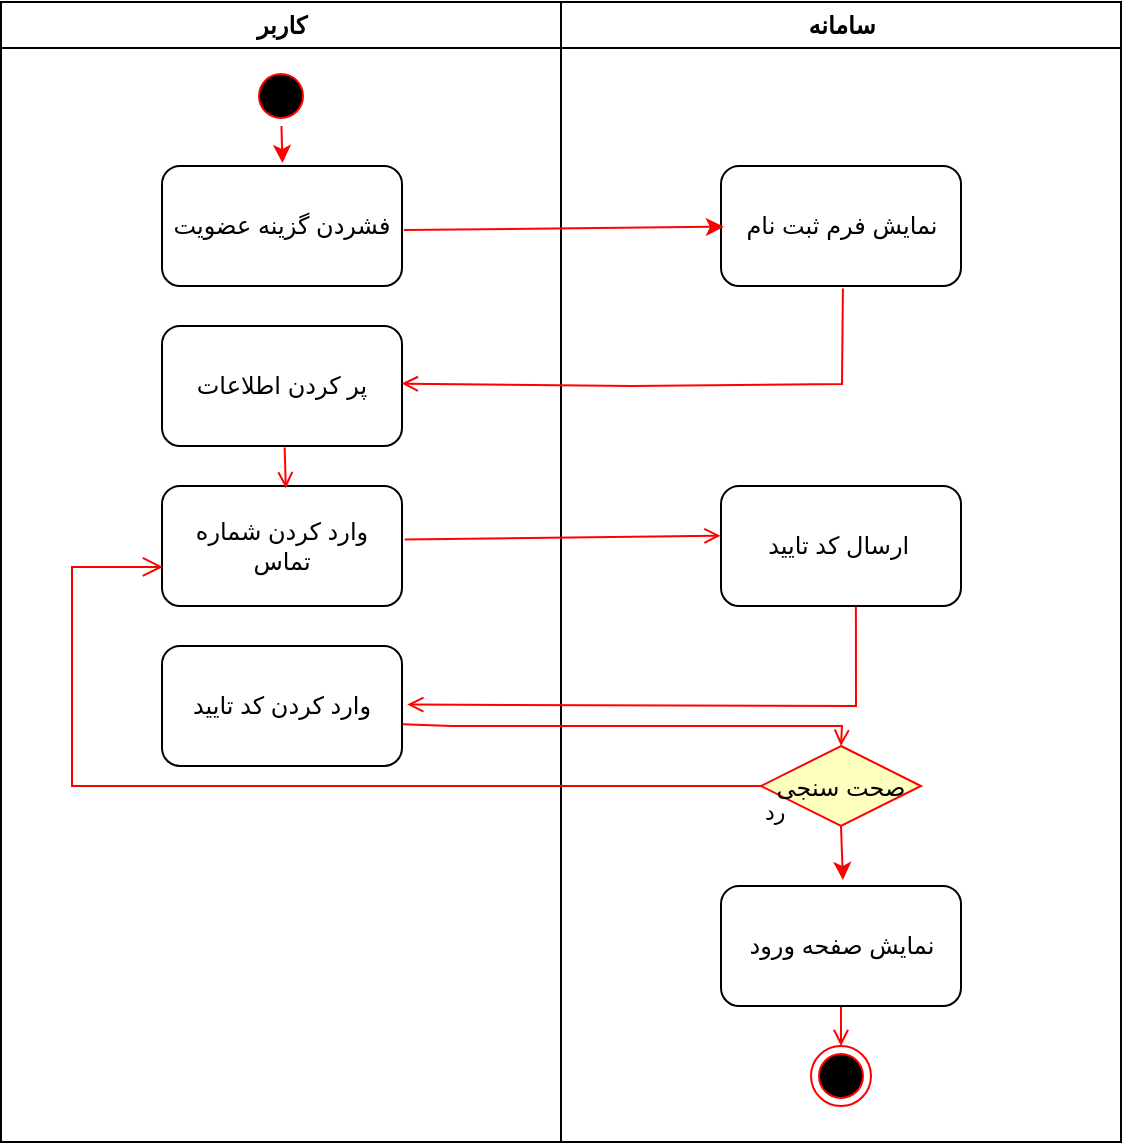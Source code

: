 <mxfile version="20.7.4" type="device" pages="3"><diagram name="ثبت کاربر" id="e7e014a7-5840-1c2e-5031-d8a46d1fe8dd"><mxGraphModel dx="1313" dy="654" grid="1" gridSize="10" guides="1" tooltips="1" connect="1" arrows="1" fold="1" page="1" pageScale="1" pageWidth="1169" pageHeight="826" background="none" math="0" shadow="0"><root><mxCell id="0"/><mxCell id="1" parent="0"/><mxCell id="3" value="کاربر" style="swimlane;whiteSpace=wrap" parent="1" vertex="1"><mxGeometry x="444.5" y="128" width="280" height="570" as="geometry"/></mxCell><mxCell id="13" value="" style="ellipse;shape=startState;fillColor=#000000;strokeColor=#ff0000;" parent="3" vertex="1"><mxGeometry x="125" y="32" width="30" height="30" as="geometry"/></mxCell><mxCell id="oexe1q9IaSBwBI4Qt1IO-45" value="پر کردن اطلاعات" style="rounded=1;whiteSpace=wrap;html=1;" parent="3" vertex="1"><mxGeometry x="80.5" y="162" width="120" height="60" as="geometry"/></mxCell><mxCell id="oexe1q9IaSBwBI4Qt1IO-46" value="وارد کردن شماره تماس" style="rounded=1;whiteSpace=wrap;html=1;" parent="3" vertex="1"><mxGeometry x="80.5" y="242" width="120" height="60" as="geometry"/></mxCell><mxCell id="oexe1q9IaSBwBI4Qt1IO-48" value="" style="endArrow=open;strokeColor=#FF0000;endFill=1;rounded=0;exitX=0.511;exitY=1.012;exitDx=0;exitDy=0;exitPerimeter=0;entryX=0.516;entryY=0.019;entryDx=0;entryDy=0;entryPerimeter=0;" parent="3" source="oexe1q9IaSBwBI4Qt1IO-45" target="oexe1q9IaSBwBI4Qt1IO-46" edge="1"><mxGeometry relative="1" as="geometry"><mxPoint x="140.5" y="292" as="sourcePoint"/><mxPoint x="175.5" y="282" as="targetPoint"/><Array as="points"/></mxGeometry></mxCell><mxCell id="oexe1q9IaSBwBI4Qt1IO-51" value="وارد کردن کد تایید" style="rounded=1;whiteSpace=wrap;html=1;" parent="3" vertex="1"><mxGeometry x="80.5" y="322" width="120" height="60" as="geometry"/></mxCell><mxCell id="oexe1q9IaSBwBI4Qt1IO-43" value="فشردن گزینه عضویت" style="rounded=1;whiteSpace=wrap;html=1;" parent="3" vertex="1"><mxGeometry x="80.5" y="82" width="120" height="60" as="geometry"/></mxCell><mxCell id="oexe1q9IaSBwBI4Qt1IO-59" value="" style="endArrow=classic;html=1;rounded=0;entryX=0.502;entryY=-0.025;entryDx=0;entryDy=0;entryPerimeter=0;strokeColor=#FF0000;" parent="3" source="13" target="oexe1q9IaSBwBI4Qt1IO-43" edge="1"><mxGeometry width="50" height="50" relative="1" as="geometry"><mxPoint x="225.5" y="112" as="sourcePoint"/><mxPoint x="275.5" y="62" as="targetPoint"/></mxGeometry></mxCell><mxCell id="4" value="سامانه" style="swimlane;whiteSpace=wrap" parent="1" vertex="1"><mxGeometry x="724.5" y="128" width="280" height="570" as="geometry"/></mxCell><mxCell id="38" value="" style="ellipse;shape=endState;fillColor=#000000;strokeColor=#ff0000" parent="4" vertex="1"><mxGeometry x="125" y="522" width="30" height="30" as="geometry"/></mxCell><mxCell id="39" value="" style="endArrow=open;strokeColor=#FF0000;endFill=1;rounded=0" parent="4" source="oexe1q9IaSBwBI4Qt1IO-53" target="38" edge="1"><mxGeometry relative="1" as="geometry"><mxPoint x="140.5" y="472" as="sourcePoint"/></mxGeometry></mxCell><mxCell id="oexe1q9IaSBwBI4Qt1IO-44" value="نمایش فرم ثبت نام" style="rounded=1;whiteSpace=wrap;html=1;" parent="4" vertex="1"><mxGeometry x="80" y="82" width="120" height="60" as="geometry"/></mxCell><mxCell id="21" value="صحت سنجی" style="rhombus;fillColor=#ffffc0;strokeColor=#ff0000;" parent="4" vertex="1"><mxGeometry x="100" y="372" width="80" height="40" as="geometry"/></mxCell><mxCell id="oexe1q9IaSBwBI4Qt1IO-49" value="ارسال کد تایید&amp;nbsp;" style="rounded=1;whiteSpace=wrap;html=1;" parent="4" vertex="1"><mxGeometry x="80" y="242" width="120" height="60" as="geometry"/></mxCell><mxCell id="oexe1q9IaSBwBI4Qt1IO-53" value="نمایش صفحه ورود" style="rounded=1;whiteSpace=wrap;html=1;" parent="4" vertex="1"><mxGeometry x="80" y="442" width="120" height="60" as="geometry"/></mxCell><mxCell id="oexe1q9IaSBwBI4Qt1IO-62" value="" style="endArrow=classic;html=1;rounded=0;exitX=0.5;exitY=1;exitDx=0;exitDy=0;entryX=0.508;entryY=-0.05;entryDx=0;entryDy=0;entryPerimeter=0;strokeColor=#FF0000;" parent="4" source="21" target="oexe1q9IaSBwBI4Qt1IO-53" edge="1"><mxGeometry width="50" height="50" relative="1" as="geometry"><mxPoint x="-44.5" y="422" as="sourcePoint"/><mxPoint x="5.5" y="372" as="targetPoint"/></mxGeometry></mxCell><mxCell id="19" value="" style="endArrow=open;strokeColor=#FF0000;endFill=1;rounded=0;exitX=0.508;exitY=1.02;exitDx=0;exitDy=0;exitPerimeter=0;entryX=0.999;entryY=0.48;entryDx=0;entryDy=0;entryPerimeter=0;" parent="1" source="oexe1q9IaSBwBI4Qt1IO-44" target="oexe1q9IaSBwBI4Qt1IO-45" edge="1"><mxGeometry relative="1" as="geometry"><mxPoint x="519.16" y="390" as="sourcePoint"/><mxPoint x="519.16" y="470" as="targetPoint"/><Array as="points"><mxPoint x="865" y="319"/><mxPoint x="760" y="320"/></Array></mxGeometry></mxCell><mxCell id="24" value="" style="endArrow=open;strokeColor=#FF0000;endFill=1;rounded=0;exitX=1.003;exitY=0.653;exitDx=0;exitDy=0;exitPerimeter=0;entryX=0.5;entryY=0;entryDx=0;entryDy=0;" parent="1" source="oexe1q9IaSBwBI4Qt1IO-51" target="21" edge="1"><mxGeometry relative="1" as="geometry"><mxPoint x="574.5" y="373" as="sourcePoint"/><Array as="points"><mxPoint x="670" y="490"/><mxPoint x="865" y="490"/></Array></mxGeometry></mxCell><mxCell id="oexe1q9IaSBwBI4Qt1IO-50" value="" style="endArrow=open;strokeColor=#FF0000;endFill=1;rounded=0;exitX=1.011;exitY=0.445;exitDx=0;exitDy=0;exitPerimeter=0;entryX=-0.002;entryY=0.414;entryDx=0;entryDy=0;entryPerimeter=0;" parent="1" source="oexe1q9IaSBwBI4Qt1IO-46" target="oexe1q9IaSBwBI4Qt1IO-49" edge="1"><mxGeometry relative="1" as="geometry"><mxPoint x="968.1" y="433.2" as="sourcePoint"/><mxPoint x="800" y="397" as="targetPoint"/><Array as="points"/></mxGeometry></mxCell><mxCell id="oexe1q9IaSBwBI4Qt1IO-52" value="" style="endArrow=open;strokeColor=#FF0000;endFill=1;rounded=0;exitX=0.562;exitY=1.005;exitDx=0;exitDy=0;exitPerimeter=0;entryX=1.022;entryY=0.488;entryDx=0;entryDy=0;entryPerimeter=0;" parent="1" source="oexe1q9IaSBwBI4Qt1IO-49" target="oexe1q9IaSBwBI4Qt1IO-51" edge="1"><mxGeometry relative="1" as="geometry"><mxPoint x="850.0" y="535.5" as="sourcePoint"/><mxPoint x="630" y="580" as="targetPoint"/><Array as="points"><mxPoint x="872" y="480"/></Array></mxGeometry></mxCell><mxCell id="23" value="رد" style="edgeStyle=elbowEdgeStyle;elbow=horizontal;align=left;verticalAlign=top;endArrow=open;endSize=8;strokeColor=#FF0000;endFill=1;rounded=0;entryX=0.004;entryY=0.674;entryDx=0;entryDy=0;entryPerimeter=0;" parent="1" source="21" target="oexe1q9IaSBwBI4Qt1IO-46" edge="1"><mxGeometry x="-1" relative="1" as="geometry"><mxPoint x="639.5" y="478" as="targetPoint"/><Array as="points"><mxPoint x="480" y="560"/><mxPoint x="690" y="510"/><mxPoint x="689.5" y="510"/><mxPoint x="709.5" y="500"/></Array></mxGeometry></mxCell><mxCell id="oexe1q9IaSBwBI4Qt1IO-60" value="" style="endArrow=classic;html=1;rounded=0;exitX=1.008;exitY=0.534;exitDx=0;exitDy=0;exitPerimeter=0;entryX=0.012;entryY=0.506;entryDx=0;entryDy=0;entryPerimeter=0;strokeColor=#FF0000;" parent="1" source="oexe1q9IaSBwBI4Qt1IO-43" target="oexe1q9IaSBwBI4Qt1IO-44" edge="1"><mxGeometry width="50" height="50" relative="1" as="geometry"><mxPoint x="670" y="240" as="sourcePoint"/><mxPoint x="720" y="190" as="targetPoint"/></mxGeometry></mxCell></root></mxGraphModel></diagram><diagram id="T3lPVjPOgHdsrZuHSWs9" name="ثبت کسب‌وکار"><mxGraphModel dx="1909" dy="1056" grid="1" gridSize="10" guides="1" tooltips="1" connect="1" arrows="1" fold="1" page="1" pageScale="1" pageWidth="850" pageHeight="1100" math="0" shadow="0"><root><mxCell id="0"/><mxCell id="1" parent="0"/><mxCell id="rc983wYEVPIKFgPmI7Y_-9" value="سامانه" style="swimlane;whiteSpace=wrap" parent="1" vertex="1"><mxGeometry x="730" y="80" width="280" height="892" as="geometry"/></mxCell><mxCell id="rc983wYEVPIKFgPmI7Y_-12" value="نمایش دسته بندی" style="rounded=1;whiteSpace=wrap;html=1;" parent="rc983wYEVPIKFgPmI7Y_-9" vertex="1"><mxGeometry x="80" y="82" width="120" height="60" as="geometry"/></mxCell><mxCell id="rc983wYEVPIKFgPmI7Y_-13" value="صحت سنجی&#10;کد تایید" style="rhombus;fillColor=#ffffc0;strokeColor=#ff0000;" parent="rc983wYEVPIKFgPmI7Y_-9" vertex="1"><mxGeometry x="100" y="462" width="80" height="40" as="geometry"/></mxCell><mxCell id="rc983wYEVPIKFgPmI7Y_-14" value="ارسال کد تایید&amp;nbsp;" style="rounded=1;whiteSpace=wrap;html=1;" parent="rc983wYEVPIKFgPmI7Y_-9" vertex="1"><mxGeometry x="80" y="322" width="120" height="60" as="geometry"/></mxCell><mxCell id="rc983wYEVPIKFgPmI7Y_-49" value="نمایش فرم ثبت نام" style="rounded=1;whiteSpace=wrap;html=1;" parent="rc983wYEVPIKFgPmI7Y_-9" vertex="1"><mxGeometry x="80" y="202" width="120" height="60" as="geometry"/></mxCell><mxCell id="g-lJzcCEVTTedyhrF3Rb-29" value="نمایش مرحله دوم ثبت نام&lt;br&gt;ثبت محل دقیق و مجوز کسب" style="rounded=1;whiteSpace=wrap;html=1;" vertex="1" parent="rc983wYEVPIKFgPmI7Y_-9"><mxGeometry x="81.5" y="541" width="120" height="60" as="geometry"/></mxCell><mxCell id="g-lJzcCEVTTedyhrF3Rb-36" value="پر کردن اطلاعات ثانویه&lt;br&gt;آپلود مجوز" style="rounded=1;whiteSpace=wrap;html=1;" vertex="1" parent="rc983wYEVPIKFgPmI7Y_-9"><mxGeometry x="-198" y="581" width="120" height="60" as="geometry"/></mxCell><mxCell id="g-lJzcCEVTTedyhrF3Rb-42" value="رد" style="text;html=1;strokeColor=none;fillColor=none;align=center;verticalAlign=middle;whiteSpace=wrap;rounded=0;" vertex="1" parent="rc983wYEVPIKFgPmI7Y_-9"><mxGeometry x="376.5" y="931" width="60" height="30" as="geometry"/></mxCell><mxCell id="g-lJzcCEVTTedyhrF3Rb-45" value="" style="endArrow=open;strokeColor=#FF0000;endFill=1;rounded=0;exitX=0.503;exitY=1.009;exitDx=0;exitDy=0;exitPerimeter=0;entryX=1.001;entryY=0.484;entryDx=0;entryDy=0;entryPerimeter=0;" edge="1" parent="rc983wYEVPIKFgPmI7Y_-9" source="g-lJzcCEVTTedyhrF3Rb-29" target="g-lJzcCEVTTedyhrF3Rb-36"><mxGeometry relative="1" as="geometry"><mxPoint x="162.46" y="502.2" as="sourcePoint"/><mxPoint x="-58.12" y="549.8" as="targetPoint"/><Array as="points"><mxPoint x="141.5" y="610"/><mxPoint x="41.5" y="610"/></Array></mxGeometry></mxCell><mxCell id="g-lJzcCEVTTedyhrF3Rb-40" value="نمایش پنل کسب‌وکار" style="rounded=1;whiteSpace=wrap;html=1;" vertex="1" parent="rc983wYEVPIKFgPmI7Y_-9"><mxGeometry x="90" y="742" width="120" height="60" as="geometry"/></mxCell><mxCell id="rc983wYEVPIKFgPmI7Y_-54" value="" style="ellipse;shape=endState;fillColor=#000000;strokeColor=#ff0000" parent="rc983wYEVPIKFgPmI7Y_-9" vertex="1"><mxGeometry x="135" y="832" width="30" height="30" as="geometry"/></mxCell><mxCell id="g-lJzcCEVTTedyhrF3Rb-59" value="رد" style="edgeStyle=elbowEdgeStyle;elbow=horizontal;align=left;verticalAlign=top;endArrow=open;endSize=8;strokeColor=#FF0000;endFill=1;rounded=0;exitX=0.5;exitY=1;exitDx=0;exitDy=0;entryX=0.5;entryY=0;entryDx=0;entryDy=0;" edge="1" parent="rc983wYEVPIKFgPmI7Y_-9" source="g-lJzcCEVTTedyhrF3Rb-40" target="rc983wYEVPIKFgPmI7Y_-54"><mxGeometry x="-1" relative="1" as="geometry"><mxPoint x="-180.0" y="452.0" as="targetPoint"/><Array as="points"><mxPoint x="150" y="812"/><mxPoint x="-14.5" y="522"/><mxPoint x="-15" y="522"/><mxPoint x="5" y="512"/></Array><mxPoint x="120" y="502" as="sourcePoint"/></mxGeometry></mxCell><mxCell id="rc983wYEVPIKFgPmI7Y_-17" value="" style="endArrow=open;strokeColor=#FF0000;endFill=1;rounded=0;exitX=0.508;exitY=1.02;exitDx=0;exitDy=0;exitPerimeter=0;entryX=0.999;entryY=0.48;entryDx=0;entryDy=0;entryPerimeter=0;" parent="1" source="rc983wYEVPIKFgPmI7Y_-12" edge="1"><mxGeometry relative="1" as="geometry"><mxPoint x="524.66" y="342" as="sourcePoint"/><mxPoint x="650.38" y="270.8" as="targetPoint"/><Array as="points"><mxPoint x="870.5" y="271"/><mxPoint x="765.5" y="272"/></Array></mxGeometry></mxCell><mxCell id="rc983wYEVPIKFgPmI7Y_-18" value="" style="endArrow=open;strokeColor=#FF0000;endFill=1;rounded=0;exitX=1.024;exitY=0.676;exitDx=0;exitDy=0;exitPerimeter=0;entryX=0.5;entryY=0;entryDx=0;entryDy=0;" parent="1" source="rc983wYEVPIKFgPmI7Y_-44" target="rc983wYEVPIKFgPmI7Y_-13" edge="1"><mxGeometry relative="1" as="geometry"><mxPoint x="650.86" y="561.18" as="sourcePoint"/><Array as="points"><mxPoint x="690" y="523"/><mxPoint x="870" y="523"/></Array></mxGeometry></mxCell><mxCell id="rc983wYEVPIKFgPmI7Y_-19" value="" style="endArrow=open;strokeColor=#FF0000;endFill=1;rounded=0;exitX=0.996;exitY=0.45;exitDx=0;exitDy=0;exitPerimeter=0;entryX=-0.002;entryY=0.414;entryDx=0;entryDy=0;entryPerimeter=0;" parent="1" source="rc983wYEVPIKFgPmI7Y_-42" target="rc983wYEVPIKFgPmI7Y_-14" edge="1"><mxGeometry relative="1" as="geometry"><mxPoint x="651.82" y="468.7" as="sourcePoint"/><mxPoint x="805.5" y="469" as="targetPoint"/><Array as="points"/></mxGeometry></mxCell><mxCell id="rc983wYEVPIKFgPmI7Y_-20" value="" style="endArrow=open;strokeColor=#FF0000;endFill=1;rounded=0;exitX=0.562;exitY=1.005;exitDx=0;exitDy=0;exitPerimeter=0;entryX=1.019;entryY=0.471;entryDx=0;entryDy=0;entryPerimeter=0;" parent="1" source="rc983wYEVPIKFgPmI7Y_-14" target="rc983wYEVPIKFgPmI7Y_-44" edge="1"><mxGeometry relative="1" as="geometry"><mxPoint x="855.5" y="607.5" as="sourcePoint"/><mxPoint x="653.14" y="551.28" as="targetPoint"/><Array as="points"><mxPoint x="878" y="512"/></Array></mxGeometry></mxCell><mxCell id="rc983wYEVPIKFgPmI7Y_-21" value="رد" style="edgeStyle=elbowEdgeStyle;elbow=horizontal;align=left;verticalAlign=top;endArrow=open;endSize=8;strokeColor=#FF0000;endFill=1;rounded=0;" parent="1" source="rc983wYEVPIKFgPmI7Y_-13" edge="1"><mxGeometry x="-1" relative="1" as="geometry"><mxPoint x="530" y="512" as="targetPoint"/><Array as="points"><mxPoint x="485.5" y="632"/><mxPoint x="695.5" y="582"/><mxPoint x="695" y="582"/><mxPoint x="715" y="572"/></Array></mxGeometry></mxCell><mxCell id="rc983wYEVPIKFgPmI7Y_-22" value="" style="endArrow=classic;html=1;rounded=0;exitX=1.008;exitY=0.534;exitDx=0;exitDy=0;exitPerimeter=0;entryX=0.01;entryY=0.52;entryDx=0;entryDy=0;entryPerimeter=0;strokeColor=#FF0000;" parent="1" target="rc983wYEVPIKFgPmI7Y_-12" edge="1"><mxGeometry width="50" height="50" relative="1" as="geometry"><mxPoint x="651.46" y="194.04" as="sourcePoint"/><mxPoint x="725.5" y="142" as="targetPoint"/></mxGeometry></mxCell><mxCell id="rc983wYEVPIKFgPmI7Y_-23" value="ادمین" style="swimlane;whiteSpace=wrap" parent="1" vertex="1"><mxGeometry x="1010" y="80" width="280" height="892" as="geometry"/></mxCell><mxCell id="rc983wYEVPIKFgPmI7Y_-27" value="صحت سنجی&#10;اطلاعات" style="rhombus;fillColor=#ffffc0;strokeColor=#ff0000;" parent="rc983wYEVPIKFgPmI7Y_-23" vertex="1"><mxGeometry x="100" y="552" width="80" height="40" as="geometry"/></mxCell><mxCell id="rc983wYEVPIKFgPmI7Y_-28" value="تماس با صاحب کسب‌وکار" style="rounded=1;whiteSpace=wrap;html=1;" parent="rc983wYEVPIKFgPmI7Y_-23" vertex="1"><mxGeometry x="80" y="452" width="120" height="60" as="geometry"/></mxCell><mxCell id="rc983wYEVPIKFgPmI7Y_-30" value="" style="endArrow=classic;html=1;rounded=0;exitX=0.5;exitY=1;exitDx=0;exitDy=0;entryX=0.5;entryY=0;entryDx=0;entryDy=0;strokeColor=#FF0000;" parent="rc983wYEVPIKFgPmI7Y_-23" source="rc983wYEVPIKFgPmI7Y_-27" target="g-lJzcCEVTTedyhrF3Rb-2" edge="1"><mxGeometry width="50" height="50" relative="1" as="geometry"><mxPoint x="-42" y="742" as="sourcePoint"/><mxPoint x="143.46" y="709" as="targetPoint"/></mxGeometry></mxCell><mxCell id="rc983wYEVPIKFgPmI7Y_-39" value="کسب‌وکار" style="swimlane;whiteSpace=wrap;startSize=23;" parent="rc983wYEVPIKFgPmI7Y_-23" vertex="1"><mxGeometry x="-560" width="280" height="890" as="geometry"/></mxCell><mxCell id="rc983wYEVPIKFgPmI7Y_-40" value="" style="ellipse;shape=startState;fillColor=#000000;strokeColor=#ff0000;" parent="rc983wYEVPIKFgPmI7Y_-39" vertex="1"><mxGeometry x="125" y="32" width="30" height="30" as="geometry"/></mxCell><mxCell id="rc983wYEVPIKFgPmI7Y_-41" value="پر کردن اطلاعات اولیه" style="rounded=1;whiteSpace=wrap;html=1;" parent="rc983wYEVPIKFgPmI7Y_-39" vertex="1"><mxGeometry x="80.5" y="242" width="120" height="60" as="geometry"/></mxCell><mxCell id="rc983wYEVPIKFgPmI7Y_-42" value="وارد کردن شماره تماس" style="rounded=1;whiteSpace=wrap;html=1;" parent="rc983wYEVPIKFgPmI7Y_-39" vertex="1"><mxGeometry x="80" y="322" width="120" height="60" as="geometry"/></mxCell><mxCell id="rc983wYEVPIKFgPmI7Y_-43" value="" style="endArrow=open;strokeColor=#FF0000;endFill=1;rounded=0;exitX=0.511;exitY=1.012;exitDx=0;exitDy=0;exitPerimeter=0;entryX=0.516;entryY=0.019;entryDx=0;entryDy=0;entryPerimeter=0;" parent="rc983wYEVPIKFgPmI7Y_-39" source="rc983wYEVPIKFgPmI7Y_-41" target="rc983wYEVPIKFgPmI7Y_-42" edge="1"><mxGeometry relative="1" as="geometry"><mxPoint x="140.5" y="412" as="sourcePoint"/><mxPoint x="175.5" y="402" as="targetPoint"/><Array as="points"/></mxGeometry></mxCell><mxCell id="rc983wYEVPIKFgPmI7Y_-44" value="وارد کردن کد تایید" style="rounded=1;whiteSpace=wrap;html=1;" parent="rc983wYEVPIKFgPmI7Y_-39" vertex="1"><mxGeometry x="81" y="402" width="120" height="60" as="geometry"/></mxCell><mxCell id="rc983wYEVPIKFgPmI7Y_-45" value="فشردن گزینه عضویت" style="rounded=1;whiteSpace=wrap;html=1;" parent="rc983wYEVPIKFgPmI7Y_-39" vertex="1"><mxGeometry x="80.5" y="82" width="120" height="60" as="geometry"/></mxCell><mxCell id="rc983wYEVPIKFgPmI7Y_-46" value="" style="endArrow=classic;html=1;rounded=0;entryX=0.502;entryY=-0.025;entryDx=0;entryDy=0;entryPerimeter=0;strokeColor=#FF0000;" parent="rc983wYEVPIKFgPmI7Y_-39" source="rc983wYEVPIKFgPmI7Y_-40" target="rc983wYEVPIKFgPmI7Y_-45" edge="1"><mxGeometry width="50" height="50" relative="1" as="geometry"><mxPoint x="225.5" y="112" as="sourcePoint"/><mxPoint x="275.5" y="62" as="targetPoint"/></mxGeometry></mxCell><mxCell id="rc983wYEVPIKFgPmI7Y_-48" value="انتخاب دسته بندی" style="rounded=1;whiteSpace=wrap;html=1;" parent="rc983wYEVPIKFgPmI7Y_-39" vertex="1"><mxGeometry x="81" y="162" width="120" height="60" as="geometry"/></mxCell><mxCell id="rc983wYEVPIKFgPmI7Y_-58" value="پاسخ به سوالات ادمین" style="rounded=1;whiteSpace=wrap;html=1;" parent="rc983wYEVPIKFgPmI7Y_-39" vertex="1"><mxGeometry x="80.5" y="493" width="120" height="60" as="geometry"/></mxCell><mxCell id="rc983wYEVPIKFgPmI7Y_-62" value="" style="endArrow=classic;html=1;rounded=0;strokeColor=#FF0000;exitX=0.5;exitY=1;exitDx=0;exitDy=0;entryX=0.992;entryY=0.477;entryDx=0;entryDy=0;entryPerimeter=0;" parent="rc983wYEVPIKFgPmI7Y_-23" source="rc983wYEVPIKFgPmI7Y_-28" edge="1"><mxGeometry width="50" height="50" relative="1" as="geometry"><mxPoint x="140.0" y="503" as="sourcePoint"/><mxPoint x="-360.46" y="521.62" as="targetPoint"/><Array as="points"><mxPoint x="140" y="523"/></Array></mxGeometry></mxCell><mxCell id="g-lJzcCEVTTedyhrF3Rb-1" value="رد" style="text;html=1;strokeColor=none;fillColor=none;align=center;verticalAlign=middle;whiteSpace=wrap;rounded=0;" vertex="1" parent="rc983wYEVPIKFgPmI7Y_-23"><mxGeometry x="95" y="592" width="60" height="30" as="geometry"/></mxCell><mxCell id="g-lJzcCEVTTedyhrF3Rb-2" value="" style="shape=sumEllipse;perimeter=ellipsePerimeter;whiteSpace=wrap;html=1;backgroundOutline=1;" vertex="1" parent="rc983wYEVPIKFgPmI7Y_-23"><mxGeometry x="125" y="622" width="30" height="28" as="geometry"/></mxCell><mxCell id="g-lJzcCEVTTedyhrF3Rb-4" value="" style="endArrow=classic;html=1;rounded=0;exitX=1.001;exitY=0.628;exitDx=0;exitDy=0;entryX=0.5;entryY=0;entryDx=0;entryDy=0;exitPerimeter=0;strokeColor=#FF0000;" edge="1" parent="rc983wYEVPIKFgPmI7Y_-23" source="rc983wYEVPIKFgPmI7Y_-58" target="rc983wYEVPIKFgPmI7Y_-27"><mxGeometry width="50" height="50" relative="1" as="geometry"><mxPoint x="-190" y="452" as="sourcePoint"/><mxPoint x="-140" y="402" as="targetPoint"/><Array as="points"><mxPoint x="140" y="531"/></Array></mxGeometry></mxCell><mxCell id="g-lJzcCEVTTedyhrF3Rb-34" value="صحت سنجی&#10;اطلاعات" style="rhombus;fillColor=#ffffc0;strokeColor=#ff0000;" vertex="1" parent="rc983wYEVPIKFgPmI7Y_-23"><mxGeometry x="100" y="753" width="80" height="40" as="geometry"/></mxCell><mxCell id="g-lJzcCEVTTedyhrF3Rb-35" value="بررسی مجوز" style="rounded=1;whiteSpace=wrap;html=1;" vertex="1" parent="rc983wYEVPIKFgPmI7Y_-23"><mxGeometry x="80" y="657" width="120" height="60" as="geometry"/></mxCell><mxCell id="g-lJzcCEVTTedyhrF3Rb-50" value="" style="endArrow=classic;html=1;rounded=0;strokeColor=#FF0000;exitX=0.5;exitY=1;exitDx=0;exitDy=0;entryX=0.5;entryY=0;entryDx=0;entryDy=0;" edge="1" parent="rc983wYEVPIKFgPmI7Y_-23" source="g-lJzcCEVTTedyhrF3Rb-35" target="g-lJzcCEVTTedyhrF3Rb-34"><mxGeometry width="50" height="50" relative="1" as="geometry"><mxPoint x="-150" y="622" as="sourcePoint"/><mxPoint x="-100" y="572" as="targetPoint"/></mxGeometry></mxCell><mxCell id="g-lJzcCEVTTedyhrF3Rb-57" value="" style="shape=sumEllipse;perimeter=ellipsePerimeter;whiteSpace=wrap;html=1;backgroundOutline=1;" vertex="1" parent="rc983wYEVPIKFgPmI7Y_-23"><mxGeometry x="125" y="832" width="30" height="28" as="geometry"/></mxCell><mxCell id="g-lJzcCEVTTedyhrF3Rb-58" value="رد" style="edgeStyle=elbowEdgeStyle;elbow=horizontal;align=left;verticalAlign=top;endArrow=open;endSize=8;strokeColor=#FF0000;endFill=1;rounded=0;exitX=0.5;exitY=1;exitDx=0;exitDy=0;entryX=0.5;entryY=0;entryDx=0;entryDy=0;" edge="1" parent="rc983wYEVPIKFgPmI7Y_-23" source="g-lJzcCEVTTedyhrF3Rb-34" target="g-lJzcCEVTTedyhrF3Rb-57"><mxGeometry x="-1" relative="1" as="geometry"><mxPoint x="40" y="812" as="targetPoint"/><Array as="points"><mxPoint x="140" y="802"/><mxPoint x="-304.5" y="512"/><mxPoint x="-305" y="512"/><mxPoint x="-285" y="502"/></Array><mxPoint x="-170" y="492" as="sourcePoint"/></mxGeometry></mxCell><mxCell id="rc983wYEVPIKFgPmI7Y_-50" value="" style="endArrow=classic;html=1;rounded=0;exitX=1.005;exitY=0.714;exitDx=0;exitDy=0;exitPerimeter=0;entryX=0.006;entryY=0.039;entryDx=0;entryDy=0;entryPerimeter=0;strokeColor=#FF0000;" parent="1" source="rc983wYEVPIKFgPmI7Y_-48" target="rc983wYEVPIKFgPmI7Y_-49" edge="1"><mxGeometry width="50" height="50" relative="1" as="geometry"><mxPoint x="661.46" y="204.04" as="sourcePoint"/><mxPoint x="821.2" y="203.2" as="targetPoint"/></mxGeometry></mxCell><mxCell id="rc983wYEVPIKFgPmI7Y_-53" value="" style="endArrow=open;strokeColor=#FF0000;endFill=1;rounded=0;exitX=0.503;exitY=1.009;exitDx=0;exitDy=0;exitPerimeter=0;entryX=1.001;entryY=0.484;entryDx=0;entryDy=0;entryPerimeter=0;" parent="1" source="rc983wYEVPIKFgPmI7Y_-49" target="rc983wYEVPIKFgPmI7Y_-41" edge="1"><mxGeometry relative="1" as="geometry"><mxPoint x="890.96" y="243.2" as="sourcePoint"/><mxPoint x="670.38" y="290.8" as="targetPoint"/><Array as="points"><mxPoint x="870" y="351"/><mxPoint x="770" y="351"/></Array></mxGeometry></mxCell><mxCell id="rc983wYEVPIKFgPmI7Y_-56" value="تایید" style="edgeStyle=elbowEdgeStyle;elbow=horizontal;align=left;verticalAlign=top;endArrow=open;endSize=8;strokeColor=#FF0000;endFill=1;rounded=0;exitX=1;exitY=0.5;exitDx=0;exitDy=0;entryX=-0.009;entryY=0.499;entryDx=0;entryDy=0;entryPerimeter=0;" parent="1" source="rc983wYEVPIKFgPmI7Y_-13" target="rc983wYEVPIKFgPmI7Y_-28" edge="1"><mxGeometry x="-1" relative="1" as="geometry"><mxPoint x="1070" y="582" as="targetPoint"/><Array as="points"><mxPoint x="1050" y="572"/><mxPoint x="870" y="612"/><mxPoint x="870" y="612"/><mxPoint x="775.5" y="622"/><mxPoint x="775" y="622"/><mxPoint x="795" y="612"/></Array><mxPoint x="910" y="602" as="sourcePoint"/></mxGeometry></mxCell><mxCell id="rc983wYEVPIKFgPmI7Y_-63" value="تایید" style="text;html=1;align=center;verticalAlign=middle;resizable=0;points=[];autosize=1;strokeColor=none;fillColor=none;" parent="1" vertex="1"><mxGeometry x="1070" y="617" width="40" height="30" as="geometry"/></mxCell><mxCell id="g-lJzcCEVTTedyhrF3Rb-48" value="" style="endArrow=classic;html=1;rounded=0;strokeColor=#FF0000;exitX=0;exitY=0.5;exitDx=0;exitDy=0;entryX=1;entryY=0.5;entryDx=0;entryDy=0;" edge="1" parent="1" source="rc983wYEVPIKFgPmI7Y_-27" target="g-lJzcCEVTTedyhrF3Rb-29"><mxGeometry width="50" height="50" relative="1" as="geometry"><mxPoint x="860" y="592" as="sourcePoint"/><mxPoint x="910" y="542" as="targetPoint"/></mxGeometry></mxCell><mxCell id="g-lJzcCEVTTedyhrF3Rb-30" value="" style="endArrow=open;strokeColor=#FF0000;endFill=1;rounded=0;entryX=0;entryY=0.25;entryDx=0;entryDy=0;" edge="1" parent="1" target="g-lJzcCEVTTedyhrF3Rb-35"><mxGeometry relative="1" as="geometry"><mxPoint x="590" y="722" as="sourcePoint"/><Array as="points"><mxPoint x="590" y="752"/><mxPoint x="620" y="752"/></Array><mxPoint x="870" y="730" as="targetPoint"/></mxGeometry></mxCell><mxCell id="g-lJzcCEVTTedyhrF3Rb-54" value="تایید" style="edgeStyle=elbowEdgeStyle;elbow=horizontal;align=left;verticalAlign=top;endArrow=open;endSize=8;strokeColor=#FF0000;endFill=1;rounded=0;exitX=0;exitY=0.5;exitDx=0;exitDy=0;" edge="1" parent="1" source="g-lJzcCEVTTedyhrF3Rb-34"><mxGeometry x="-1" relative="1" as="geometry"><mxPoint x="940" y="853" as="targetPoint"/><Array as="points"><mxPoint x="950" y="902"/><mxPoint x="1090" y="922.06"/><mxPoint x="910" y="962.06"/><mxPoint x="910" y="962.06"/><mxPoint x="815.5" y="972.06"/><mxPoint x="815" y="972.06"/><mxPoint x="835" y="962.06"/></Array><mxPoint x="950" y="912.06" as="sourcePoint"/></mxGeometry></mxCell></root></mxGraphModel></diagram><diagram id="fwnMYtXdnPiAt0p3MJb-" name="ثبت سرویس"><mxGraphModel dx="1750" dy="872" grid="1" gridSize="10" guides="1" tooltips="1" connect="1" arrows="1" fold="1" page="1" pageScale="1" pageWidth="850" pageHeight="1100" math="0" shadow="0"><root><mxCell id="0"/><mxCell id="1" parent="0"/><mxCell id="id32n-q3yz8TVrEGBGbN-1" value="کسب‌وکار" style="swimlane;whiteSpace=wrap" vertex="1" parent="1"><mxGeometry x="140" y="160" width="280" height="560" as="geometry"/></mxCell><mxCell id="id32n-q3yz8TVrEGBGbN-2" value="" style="ellipse;shape=startState;fillColor=#000000;strokeColor=#ff0000;" vertex="1" parent="id32n-q3yz8TVrEGBGbN-1"><mxGeometry x="125" y="32" width="30" height="30" as="geometry"/></mxCell><mxCell id="id32n-q3yz8TVrEGBGbN-3" value="پر کردن اطلاعات" style="rounded=1;whiteSpace=wrap;html=1;" vertex="1" parent="id32n-q3yz8TVrEGBGbN-1"><mxGeometry x="80.5" y="280" width="120" height="60" as="geometry"/></mxCell><mxCell id="id32n-q3yz8TVrEGBGbN-7" value="ورود به پنل کسب‌وکار" style="rounded=1;whiteSpace=wrap;html=1;" vertex="1" parent="id32n-q3yz8TVrEGBGbN-1"><mxGeometry x="80" y="99" width="120" height="60" as="geometry"/></mxCell><mxCell id="id32n-q3yz8TVrEGBGbN-8" value="" style="endArrow=classic;html=1;rounded=0;entryX=0.502;entryY=-0.025;entryDx=0;entryDy=0;entryPerimeter=0;strokeColor=#FF0000;" edge="1" parent="id32n-q3yz8TVrEGBGbN-1" source="id32n-q3yz8TVrEGBGbN-2" target="id32n-q3yz8TVrEGBGbN-7"><mxGeometry width="50" height="50" relative="1" as="geometry"><mxPoint x="225.5" y="112" as="sourcePoint"/><mxPoint x="275.5" y="62" as="targetPoint"/></mxGeometry></mxCell><mxCell id="id32n-q3yz8TVrEGBGbN-23" value="انتخاب گزینه ثبت سرویس" style="rounded=1;whiteSpace=wrap;html=1;" vertex="1" parent="id32n-q3yz8TVrEGBGbN-1"><mxGeometry x="80" y="201" width="120" height="60" as="geometry"/></mxCell><mxCell id="id32n-q3yz8TVrEGBGbN-24" value="" style="endArrow=classic;html=1;rounded=0;strokeColor=#FF0000;exitX=0.5;exitY=1;exitDx=0;exitDy=0;" edge="1" parent="id32n-q3yz8TVrEGBGbN-1" source="id32n-q3yz8TVrEGBGbN-7" target="id32n-q3yz8TVrEGBGbN-23"><mxGeometry width="50" height="50" relative="1" as="geometry"><mxPoint x="260" y="250" as="sourcePoint"/><mxPoint x="310" y="200" as="targetPoint"/></mxGeometry></mxCell><mxCell id="id32n-q3yz8TVrEGBGbN-9" value="سامانه" style="swimlane;whiteSpace=wrap" vertex="1" parent="1"><mxGeometry x="420" y="160" width="280" height="560" as="geometry"/></mxCell><mxCell id="id32n-q3yz8TVrEGBGbN-10" value="" style="ellipse;shape=endState;fillColor=#000000;strokeColor=#ff0000" vertex="1" parent="id32n-q3yz8TVrEGBGbN-9"><mxGeometry x="125" y="520" width="30" height="30" as="geometry"/></mxCell><mxCell id="id32n-q3yz8TVrEGBGbN-11" value="" style="endArrow=open;strokeColor=#FF0000;endFill=1;rounded=0" edge="1" parent="id32n-q3yz8TVrEGBGbN-9" source="id32n-q3yz8TVrEGBGbN-15" target="id32n-q3yz8TVrEGBGbN-10"><mxGeometry relative="1" as="geometry"><mxPoint x="140.5" y="470" as="sourcePoint"/></mxGeometry></mxCell><mxCell id="id32n-q3yz8TVrEGBGbN-12" value="نمایش فرم ثبت سرویس" style="rounded=1;whiteSpace=wrap;html=1;" vertex="1" parent="id32n-q3yz8TVrEGBGbN-9"><mxGeometry x="80" y="200" width="120" height="60" as="geometry"/></mxCell><mxCell id="id32n-q3yz8TVrEGBGbN-13" value="صحت سنجی&#10;وارد شدن موارد ضروری" style="rhombus;fillColor=#ffffc0;strokeColor=#ff0000;" vertex="1" parent="id32n-q3yz8TVrEGBGbN-9"><mxGeometry x="70" y="350" width="140" height="60" as="geometry"/></mxCell><mxCell id="id32n-q3yz8TVrEGBGbN-15" value="نمایش پنل کسب‌وکار" style="rounded=1;whiteSpace=wrap;html=1;" vertex="1" parent="id32n-q3yz8TVrEGBGbN-9"><mxGeometry x="79" y="440" width="120" height="60" as="geometry"/></mxCell><mxCell id="id32n-q3yz8TVrEGBGbN-16" value="" style="endArrow=classic;html=1;rounded=0;exitX=0.5;exitY=1;exitDx=0;exitDy=0;entryX=0.508;entryY=-0.05;entryDx=0;entryDy=0;entryPerimeter=0;strokeColor=#FF0000;" edge="1" parent="id32n-q3yz8TVrEGBGbN-9" source="id32n-q3yz8TVrEGBGbN-13" target="id32n-q3yz8TVrEGBGbN-15"><mxGeometry width="50" height="50" relative="1" as="geometry"><mxPoint x="-44.5" y="420" as="sourcePoint"/><mxPoint x="5.5" y="370" as="targetPoint"/></mxGeometry></mxCell><mxCell id="id32n-q3yz8TVrEGBGbN-27" value="تایید" style="text;html=1;strokeColor=none;fillColor=none;align=center;verticalAlign=middle;whiteSpace=wrap;rounded=0;" vertex="1" parent="id32n-q3yz8TVrEGBGbN-9"><mxGeometry x="90" y="400" width="60" height="30" as="geometry"/></mxCell><mxCell id="id32n-q3yz8TVrEGBGbN-17" value="" style="endArrow=open;strokeColor=#FF0000;endFill=1;rounded=0;exitX=0.508;exitY=1.02;exitDx=0;exitDy=0;exitPerimeter=0;entryX=0.999;entryY=0.48;entryDx=0;entryDy=0;entryPerimeter=0;" edge="1" parent="1" source="id32n-q3yz8TVrEGBGbN-12" target="id32n-q3yz8TVrEGBGbN-3"><mxGeometry relative="1" as="geometry"><mxPoint x="214.66" y="540" as="sourcePoint"/><mxPoint x="214.66" y="620" as="targetPoint"/><Array as="points"><mxPoint x="560.5" y="469"/><mxPoint x="455.5" y="470"/></Array></mxGeometry></mxCell><mxCell id="id32n-q3yz8TVrEGBGbN-21" value="رد" style="edgeStyle=elbowEdgeStyle;elbow=horizontal;align=left;verticalAlign=top;endArrow=open;endSize=8;strokeColor=#FF0000;endFill=1;rounded=0;entryX=0;entryY=0.5;entryDx=0;entryDy=0;" edge="1" parent="1" source="id32n-q3yz8TVrEGBGbN-13" target="id32n-q3yz8TVrEGBGbN-3"><mxGeometry x="-0.923" y="-20" relative="1" as="geometry"><mxPoint x="220.98" y="560.44" as="targetPoint"/><Array as="points"><mxPoint x="200" y="490"/><mxPoint x="210" y="470"/><mxPoint x="200" y="480"/><mxPoint x="175.5" y="710"/><mxPoint x="385.5" y="660"/><mxPoint x="385" y="660"/><mxPoint x="405" y="650"/></Array><mxPoint as="offset"/></mxGeometry></mxCell><mxCell id="id32n-q3yz8TVrEGBGbN-25" value="" style="endArrow=classic;html=1;rounded=0;strokeColor=#FF0000;exitX=1;exitY=0.5;exitDx=0;exitDy=0;entryX=0;entryY=0.5;entryDx=0;entryDy=0;" edge="1" parent="1" source="id32n-q3yz8TVrEGBGbN-23" target="id32n-q3yz8TVrEGBGbN-12"><mxGeometry width="50" height="50" relative="1" as="geometry"><mxPoint x="400" y="410" as="sourcePoint"/><mxPoint x="450" y="360" as="targetPoint"/></mxGeometry></mxCell><mxCell id="id32n-q3yz8TVrEGBGbN-26" style="edgeStyle=orthogonalEdgeStyle;rounded=0;orthogonalLoop=1;jettySize=auto;html=1;entryX=0.5;entryY=0;entryDx=0;entryDy=0;strokeColor=#FF0000;" edge="1" parent="1" source="id32n-q3yz8TVrEGBGbN-3" target="id32n-q3yz8TVrEGBGbN-13"><mxGeometry relative="1" as="geometry"><Array as="points"><mxPoint x="560" y="480"/></Array></mxGeometry></mxCell></root></mxGraphModel></diagram></mxfile>